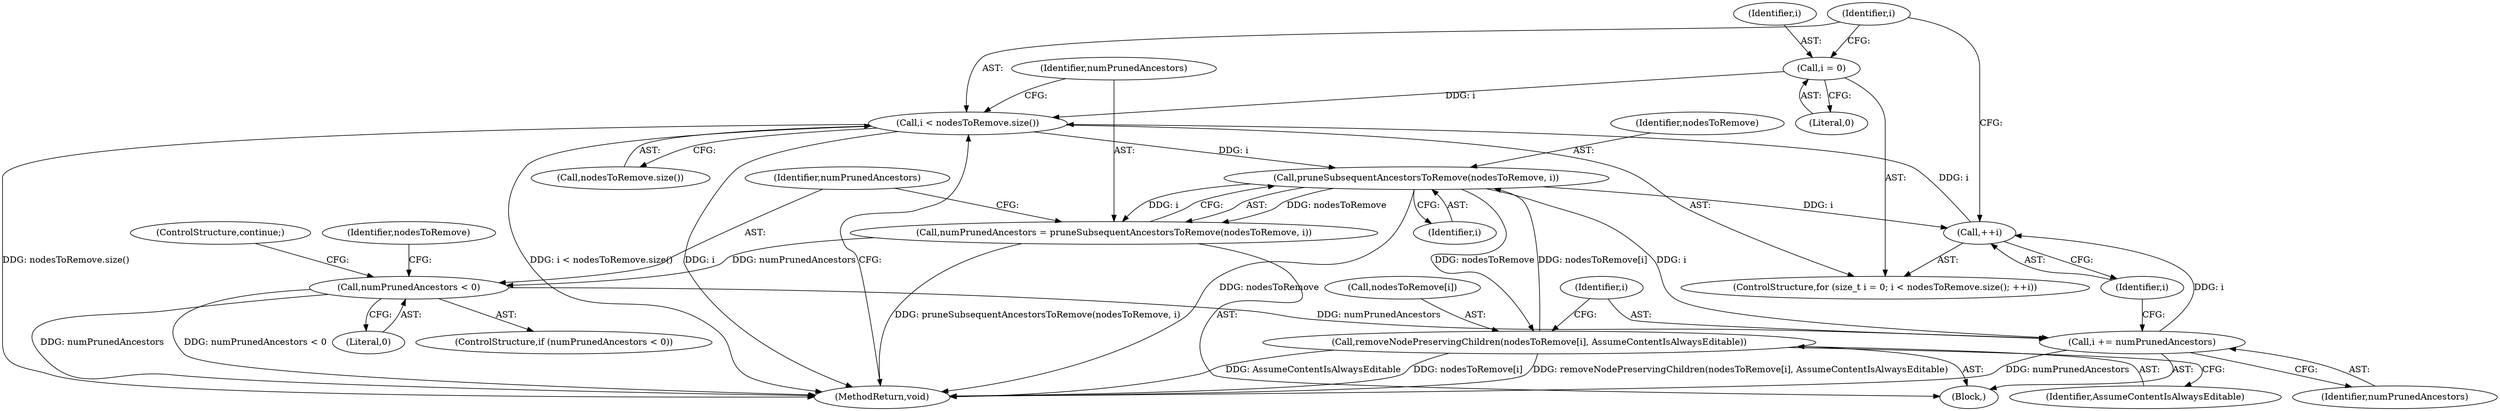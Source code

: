 digraph "0_Chrome_b2b21468c1f7f08b30a7c1755316f6026c50eb2a@API" {
"1000223" [label="(Call,i < nodesToRemove.size())"];
"1000220" [label="(Call,i = 0)"];
"1000226" [label="(Call,++i)"];
"1000232" [label="(Call,pruneSubsequentAncestorsToRemove(nodesToRemove, i))"];
"1000240" [label="(Call,removeNodePreservingChildren(nodesToRemove[i], AssumeContentIsAlwaysEditable))"];
"1000223" [label="(Call,i < nodesToRemove.size())"];
"1000245" [label="(Call,i += numPrunedAncestors)"];
"1000236" [label="(Call,numPrunedAncestors < 0)"];
"1000230" [label="(Call,numPrunedAncestors = pruneSubsequentAncestorsToRemove(nodesToRemove, i))"];
"1000240" [label="(Call,removeNodePreservingChildren(nodesToRemove[i], AssumeContentIsAlwaysEditable))"];
"1000246" [label="(Identifier,i)"];
"1000224" [label="(Identifier,i)"];
"1000245" [label="(Call,i += numPrunedAncestors)"];
"1000225" [label="(Call,nodesToRemove.size())"];
"1000232" [label="(Call,pruneSubsequentAncestorsToRemove(nodesToRemove, i))"];
"1000247" [label="(Identifier,numPrunedAncestors)"];
"1000236" [label="(Call,numPrunedAncestors < 0)"];
"1000242" [label="(Identifier,nodesToRemove)"];
"1000239" [label="(ControlStructure,continue;)"];
"1000230" [label="(Call,numPrunedAncestors = pruneSubsequentAncestorsToRemove(nodesToRemove, i))"];
"1000222" [label="(Literal,0)"];
"1000241" [label="(Call,nodesToRemove[i])"];
"1000233" [label="(Identifier,nodesToRemove)"];
"1000220" [label="(Call,i = 0)"];
"1000238" [label="(Literal,0)"];
"1000227" [label="(Identifier,i)"];
"1000218" [label="(ControlStructure,for (size_t i = 0; i < nodesToRemove.size(); ++i))"];
"1000223" [label="(Call,i < nodesToRemove.size())"];
"1000221" [label="(Identifier,i)"];
"1000244" [label="(Identifier,AssumeContentIsAlwaysEditable)"];
"1000235" [label="(ControlStructure,if (numPrunedAncestors < 0))"];
"1000228" [label="(Block,)"];
"1000237" [label="(Identifier,numPrunedAncestors)"];
"1000226" [label="(Call,++i)"];
"1000231" [label="(Identifier,numPrunedAncestors)"];
"1000234" [label="(Identifier,i)"];
"1000248" [label="(MethodReturn,void)"];
"1000223" -> "1000218"  [label="AST: "];
"1000223" -> "1000225"  [label="CFG: "];
"1000224" -> "1000223"  [label="AST: "];
"1000225" -> "1000223"  [label="AST: "];
"1000231" -> "1000223"  [label="CFG: "];
"1000248" -> "1000223"  [label="CFG: "];
"1000223" -> "1000248"  [label="DDG: nodesToRemove.size()"];
"1000223" -> "1000248"  [label="DDG: i < nodesToRemove.size()"];
"1000223" -> "1000248"  [label="DDG: i"];
"1000220" -> "1000223"  [label="DDG: i"];
"1000226" -> "1000223"  [label="DDG: i"];
"1000223" -> "1000232"  [label="DDG: i"];
"1000220" -> "1000218"  [label="AST: "];
"1000220" -> "1000222"  [label="CFG: "];
"1000221" -> "1000220"  [label="AST: "];
"1000222" -> "1000220"  [label="AST: "];
"1000224" -> "1000220"  [label="CFG: "];
"1000226" -> "1000218"  [label="AST: "];
"1000226" -> "1000227"  [label="CFG: "];
"1000227" -> "1000226"  [label="AST: "];
"1000224" -> "1000226"  [label="CFG: "];
"1000232" -> "1000226"  [label="DDG: i"];
"1000245" -> "1000226"  [label="DDG: i"];
"1000232" -> "1000230"  [label="AST: "];
"1000232" -> "1000234"  [label="CFG: "];
"1000233" -> "1000232"  [label="AST: "];
"1000234" -> "1000232"  [label="AST: "];
"1000230" -> "1000232"  [label="CFG: "];
"1000232" -> "1000248"  [label="DDG: nodesToRemove"];
"1000232" -> "1000230"  [label="DDG: nodesToRemove"];
"1000232" -> "1000230"  [label="DDG: i"];
"1000240" -> "1000232"  [label="DDG: nodesToRemove[i]"];
"1000232" -> "1000240"  [label="DDG: nodesToRemove"];
"1000232" -> "1000245"  [label="DDG: i"];
"1000240" -> "1000228"  [label="AST: "];
"1000240" -> "1000244"  [label="CFG: "];
"1000241" -> "1000240"  [label="AST: "];
"1000244" -> "1000240"  [label="AST: "];
"1000246" -> "1000240"  [label="CFG: "];
"1000240" -> "1000248"  [label="DDG: removeNodePreservingChildren(nodesToRemove[i], AssumeContentIsAlwaysEditable)"];
"1000240" -> "1000248"  [label="DDG: AssumeContentIsAlwaysEditable"];
"1000240" -> "1000248"  [label="DDG: nodesToRemove[i]"];
"1000245" -> "1000228"  [label="AST: "];
"1000245" -> "1000247"  [label="CFG: "];
"1000246" -> "1000245"  [label="AST: "];
"1000247" -> "1000245"  [label="AST: "];
"1000227" -> "1000245"  [label="CFG: "];
"1000245" -> "1000248"  [label="DDG: numPrunedAncestors"];
"1000236" -> "1000245"  [label="DDG: numPrunedAncestors"];
"1000236" -> "1000235"  [label="AST: "];
"1000236" -> "1000238"  [label="CFG: "];
"1000237" -> "1000236"  [label="AST: "];
"1000238" -> "1000236"  [label="AST: "];
"1000239" -> "1000236"  [label="CFG: "];
"1000242" -> "1000236"  [label="CFG: "];
"1000236" -> "1000248"  [label="DDG: numPrunedAncestors"];
"1000236" -> "1000248"  [label="DDG: numPrunedAncestors < 0"];
"1000230" -> "1000236"  [label="DDG: numPrunedAncestors"];
"1000230" -> "1000228"  [label="AST: "];
"1000231" -> "1000230"  [label="AST: "];
"1000237" -> "1000230"  [label="CFG: "];
"1000230" -> "1000248"  [label="DDG: pruneSubsequentAncestorsToRemove(nodesToRemove, i)"];
}
